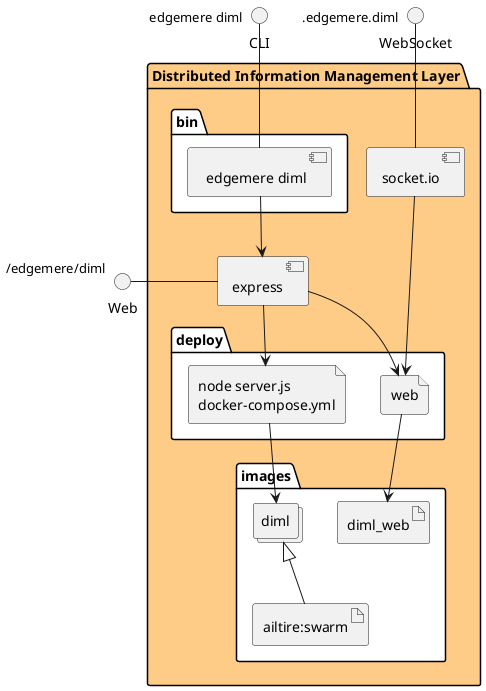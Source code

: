@startuml
  interface CLI
  interface Web
  interface WebSocket
package "Distributed Information Management Layer" #ffcc88 {
  component express as REST
  component socket.io as socket
  folder bin #ffffff {
    component " edgemere diml" as binName
  }
  binName --> REST

  folder deploy #ffffff {
      file "node server.js\ndocker-compose.yml" as diml_container
      REST --> diml_container

  
    file "web" as web_container
    REST --> web_container
    socket ---> web_container
  
  }
  folder images #ffffff {
    collections "diml" as dimlimage
    artifact "ailtire:swarm" as ailtireswarm
    dimlimage <|-- ailtireswarm
    diml_container --> dimlimage

  
      artifact "diml_web" as diml_web
      web_container --> diml_web
    
  }
}
CLI " edgemere diml" -- binName
Web "/edgemere/diml" - REST
WebSocket ".edgemere.diml" -- socket

@enduml
